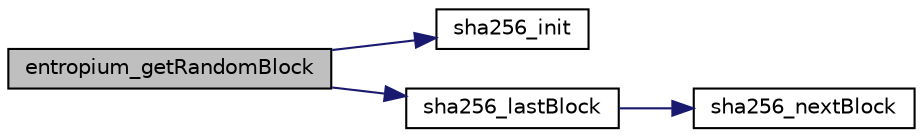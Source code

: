 digraph "entropium_getRandomBlock"
{
 // INTERACTIVE_SVG=YES
 // LATEX_PDF_SIZE
  bgcolor="transparent";
  edge [fontname="Helvetica",fontsize="10",labelfontname="Helvetica",labelfontsize="10"];
  node [fontname="Helvetica",fontsize="10",shape=record];
  rankdir="LR";
  Node1 [label="entropium_getRandomBlock",height=0.2,width=0.4,color="black", fillcolor="grey75", style="filled", fontcolor="black",tooltip="generate a fixed size block of random data"];
  Node1 -> Node2 [color="midnightblue",fontsize="10",style="solid",fontname="Helvetica"];
  Node2 [label="sha256_init",height=0.2,width=0.4,color="black",URL="$sha256_8c.html#ae436d07e4a6f3e8eeab60a8c2a0cf472",tooltip="sh256_init initialises a sha256 context for hashing. sh256_init c initialises the given sha256 contex..."];
  Node1 -> Node3 [color="midnightblue",fontsize="10",style="solid",fontname="Helvetica"];
  Node3 [label="sha256_lastBlock",height=0.2,width=0.4,color="black",URL="$sha256_8c.html#a5837f901296887d759c2698866748d25",tooltip="function to process the last block being hashed"];
  Node3 -> Node4 [color="midnightblue",fontsize="10",style="solid",fontname="Helvetica"];
  Node4 [label="sha256_nextBlock",height=0.2,width=0.4,color="black",URL="$sha256_8c.html#a33a5ddbbf0f2cb105a2191a72624138d",tooltip="update the context with a given block"];
}
